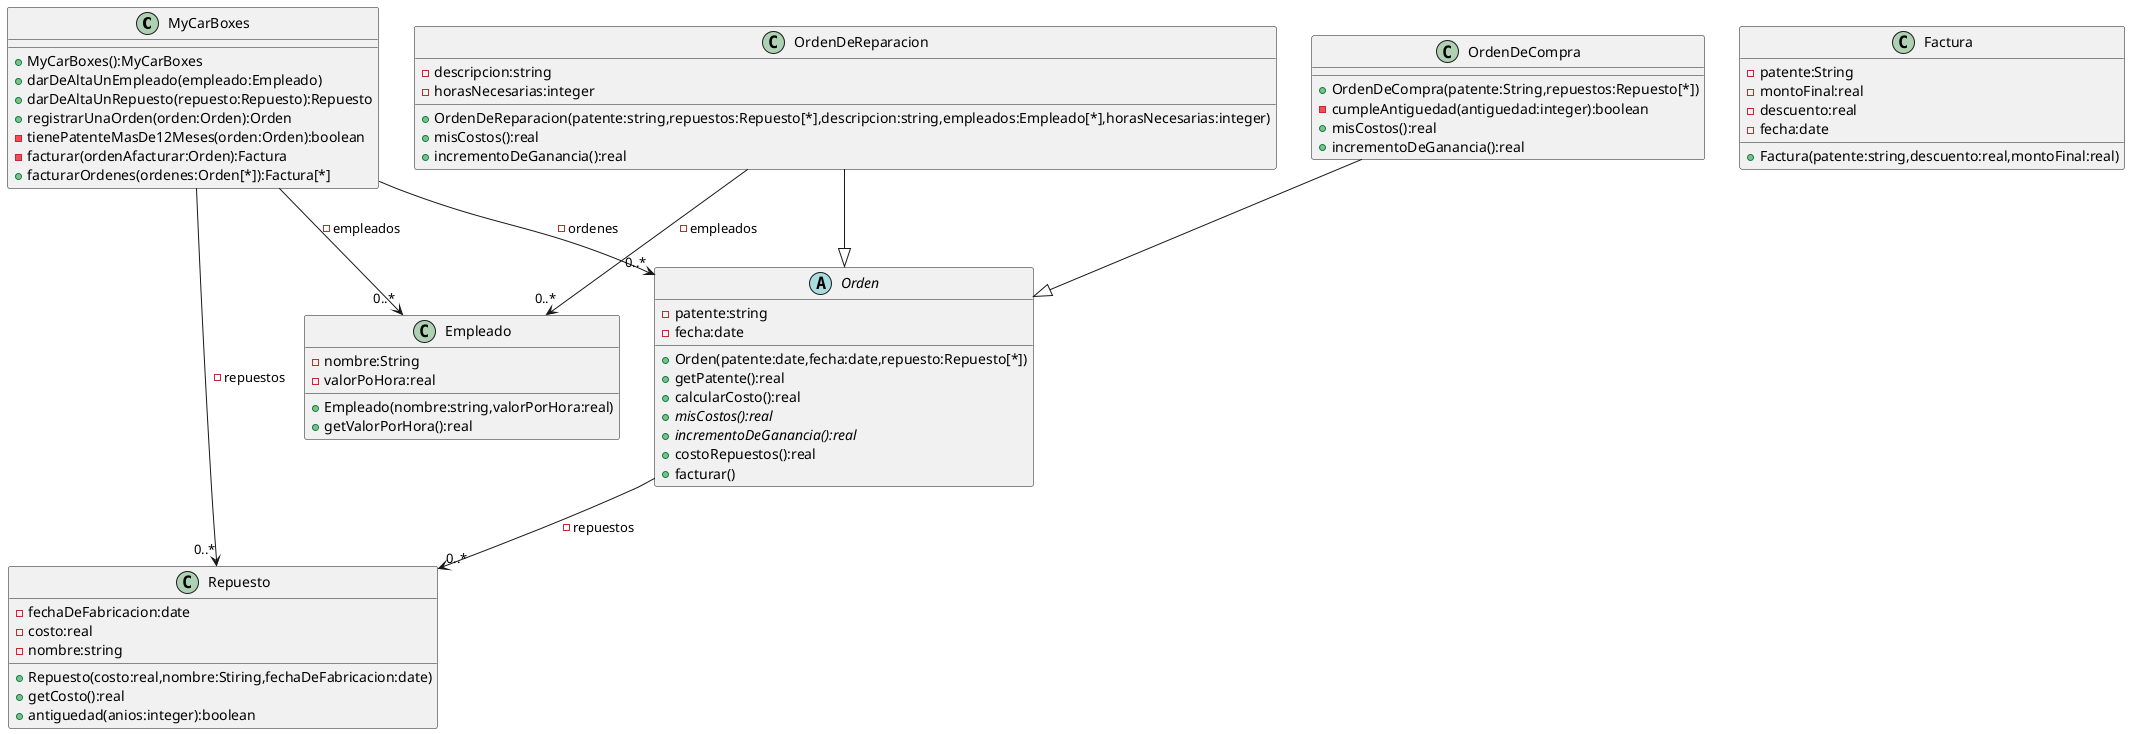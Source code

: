 @startuml diagrama

class MyCarBoxes{
    +MyCarBoxes():MyCarBoxes
    +darDeAltaUnEmpleado(empleado:Empleado)
    +darDeAltaUnRepuesto(repuesto:Repuesto):Repuesto
    +registrarUnaOrden(orden:Orden):Orden
    -tienePatenteMasDe12Meses(orden:Orden):boolean
    -facturar(ordenAfacturar:Orden):Factura
    +facturarOrdenes(ordenes:Orden[*]):Factura[*]
}
MyCarBoxes-->"0..*"Empleado:-empleados
MyCarBoxes-->"0..*"Repuesto:-repuestos
MyCarBoxes-->"0..*"Orden:-ordenes
class Empleado {
    -nombre:String
    -valorPoHora:real
    +Empleado(nombre:string,valorPorHora:real)
    +getValorPorHora():real
}
class Repuesto{
    -fechaDeFabricacion:date
    -costo:real
    -nombre:string
    +Repuesto(costo:real,nombre:Stiring,fechaDeFabricacion:date)
    +getCosto():real
    +antiguedad(anios:integer):boolean
} 
abstract class Orden{
    -patente:string
    -fecha:date
    +Orden(patente:date,fecha:date,repuesto:Repuesto[*])
    +getPatente():real
    +calcularCosto():real
    +{abstract}misCostos():real
    +{abstract}incrementoDeGanancia():real
    +costoRepuestos():real
    +facturar()
}
Orden -->"0..*" Repuesto:-repuestos
class Factura{
    -patente:String
    -montoFinal:real
    -descuento:real
    -fecha:date
    +Factura(patente:string,descuento:real,montoFinal:real)

}
class OrdenDeCompra{
    +OrdenDeCompra(patente:String,repuestos:Repuesto[*])
    -cumpleAntiguedad(antiguedad:integer):boolean
    +misCostos():real
    +incrementoDeGanancia():real
}
OrdenDeCompra --|> Orden
class OrdenDeReparacion{
    -descripcion:string
    -horasNecesarias:integer
    +OrdenDeReparacion(patente:string,repuestos:Repuesto[*],descripcion:string,empleados:Empleado[*],horasNecesarias:integer)
    +misCostos():real
    +incrementoDeGanancia():real
}
OrdenDeReparacion -->"0..*" Empleado:-empleados
OrdenDeReparacion --|> Orden
@enduml